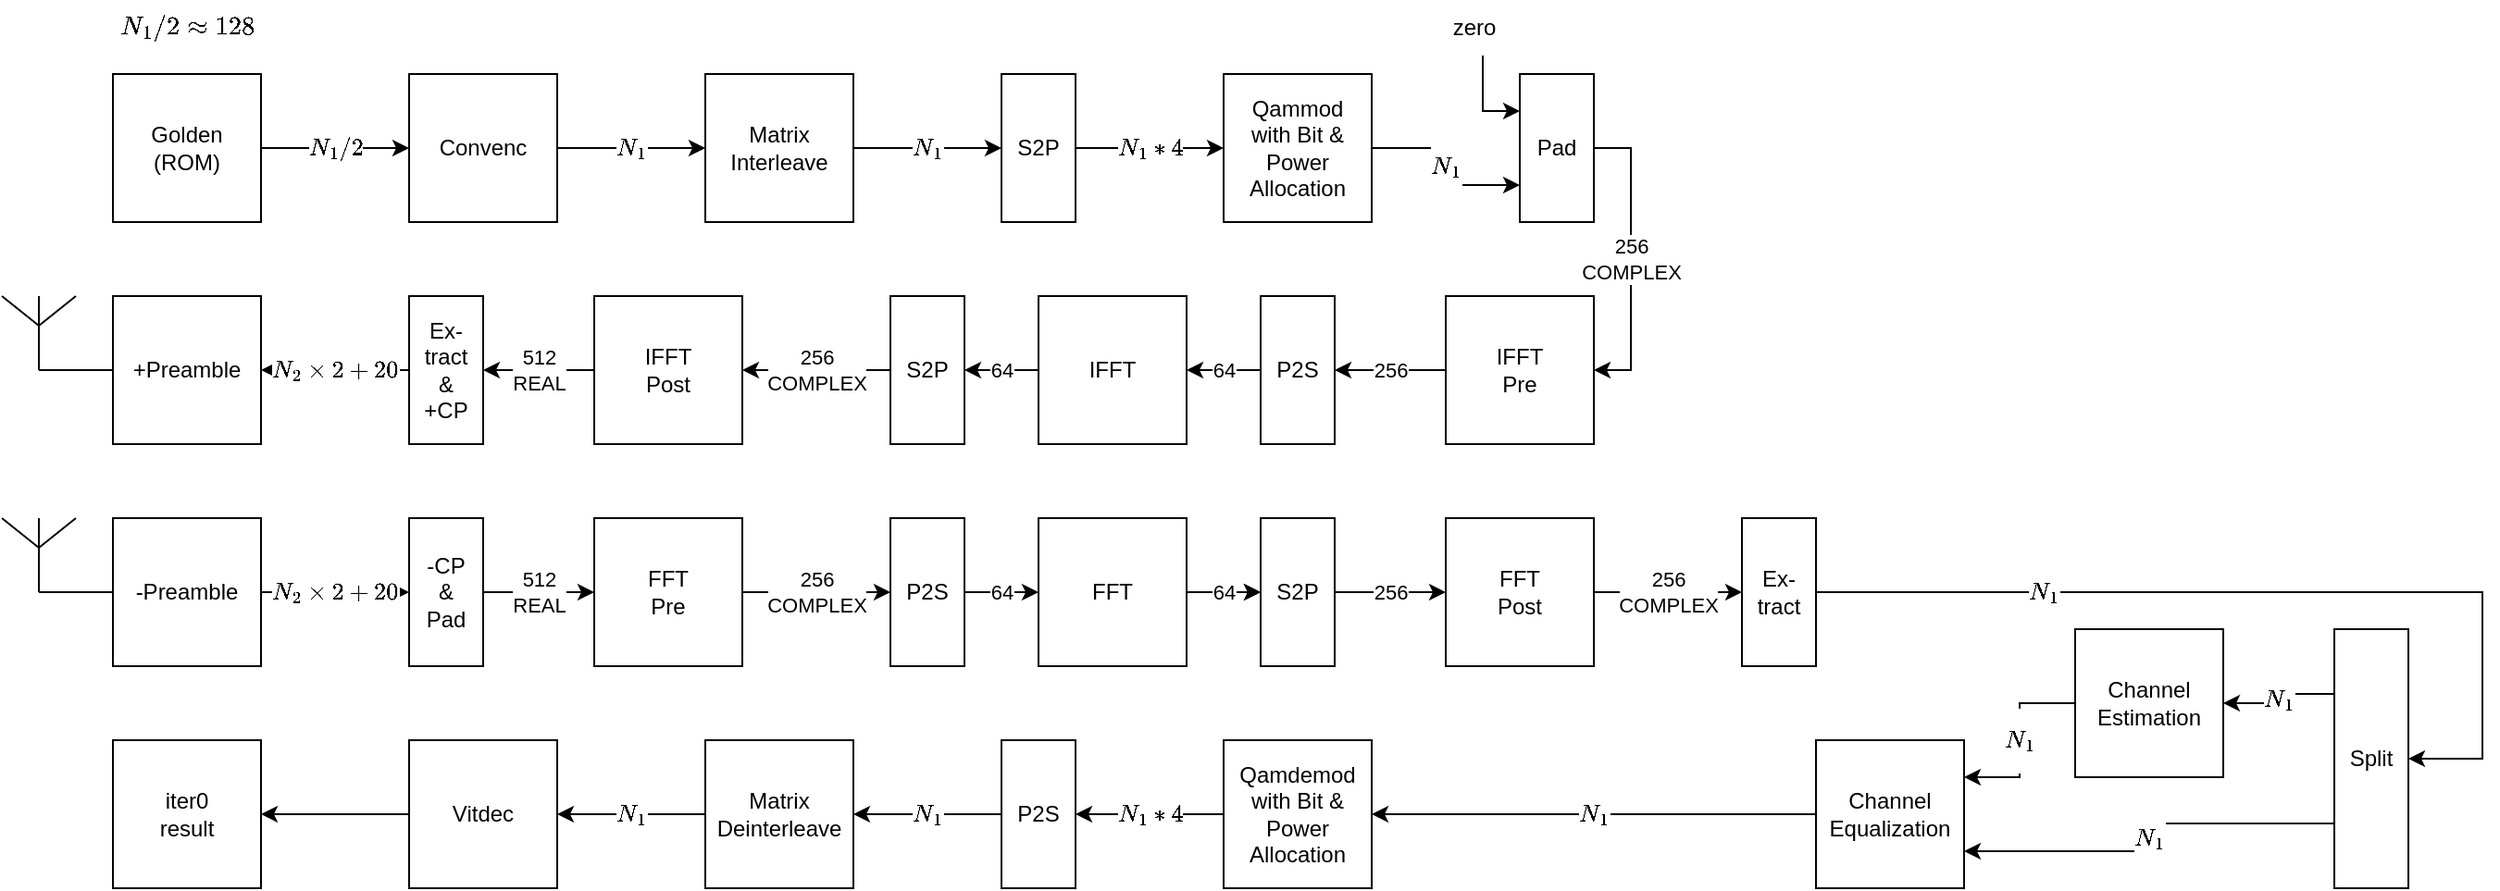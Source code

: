 <mxfile version="20.5.0" type="github">
  <diagram id="UFl60CgdH8m00kz_UivD" name="第 1 页">
    <mxGraphModel dx="1357" dy="768" grid="1" gridSize="10" guides="1" tooltips="1" connect="1" arrows="1" fold="1" page="1" pageScale="1" pageWidth="827" pageHeight="1169" math="0" shadow="0">
      <root>
        <mxCell id="0" />
        <mxCell id="1" parent="0" />
        <mxCell id="wrlIMMfH_xIOd0BWTdvA-1" value="$$N_1 / 2$$" style="edgeStyle=orthogonalEdgeStyle;rounded=0;orthogonalLoop=1;jettySize=auto;html=1;exitX=1;exitY=0.5;exitDx=0;exitDy=0;entryX=0;entryY=0.5;entryDx=0;entryDy=0;" edge="1" parent="1" source="wrlIMMfH_xIOd0BWTdvA-2" target="wrlIMMfH_xIOd0BWTdvA-4">
          <mxGeometry relative="1" as="geometry" />
        </mxCell>
        <mxCell id="wrlIMMfH_xIOd0BWTdvA-2" value="Golden&lt;br&gt;(ROM)" style="rounded=0;whiteSpace=wrap;html=1;" vertex="1" parent="1">
          <mxGeometry x="200" y="80" width="80" height="80" as="geometry" />
        </mxCell>
        <mxCell id="wrlIMMfH_xIOd0BWTdvA-3" value="$$N_1$$" style="edgeStyle=orthogonalEdgeStyle;rounded=0;orthogonalLoop=1;jettySize=auto;html=1;exitX=1;exitY=0.5;exitDx=0;exitDy=0;entryX=0;entryY=0.5;entryDx=0;entryDy=0;" edge="1" parent="1" source="wrlIMMfH_xIOd0BWTdvA-4" target="wrlIMMfH_xIOd0BWTdvA-6">
          <mxGeometry relative="1" as="geometry" />
        </mxCell>
        <mxCell id="wrlIMMfH_xIOd0BWTdvA-4" value="Convenc" style="rounded=0;whiteSpace=wrap;html=1;" vertex="1" parent="1">
          <mxGeometry x="360" y="80" width="80" height="80" as="geometry" />
        </mxCell>
        <mxCell id="wrlIMMfH_xIOd0BWTdvA-5" value="$$N_1$$" style="edgeStyle=orthogonalEdgeStyle;rounded=0;orthogonalLoop=1;jettySize=auto;html=1;exitX=1;exitY=0.5;exitDx=0;exitDy=0;entryX=0;entryY=0.5;entryDx=0;entryDy=0;" edge="1" parent="1" source="wrlIMMfH_xIOd0BWTdvA-6" target="wrlIMMfH_xIOd0BWTdvA-10">
          <mxGeometry relative="1" as="geometry" />
        </mxCell>
        <mxCell id="wrlIMMfH_xIOd0BWTdvA-6" value="Matrix&lt;br&gt;Interleave" style="rounded=0;whiteSpace=wrap;html=1;" vertex="1" parent="1">
          <mxGeometry x="520" y="80" width="80" height="80" as="geometry" />
        </mxCell>
        <mxCell id="wrlIMMfH_xIOd0BWTdvA-7" value="$$N_1$$" style="edgeStyle=orthogonalEdgeStyle;rounded=0;orthogonalLoop=1;jettySize=auto;html=1;exitX=1;exitY=0.5;exitDx=0;exitDy=0;entryX=0;entryY=0.75;entryDx=0;entryDy=0;" edge="1" parent="1" source="wrlIMMfH_xIOd0BWTdvA-8" target="wrlIMMfH_xIOd0BWTdvA-12">
          <mxGeometry relative="1" as="geometry" />
        </mxCell>
        <mxCell id="wrlIMMfH_xIOd0BWTdvA-8" value="Qammod&lt;br&gt;with Bit &amp;amp; Power Allocation" style="rounded=0;whiteSpace=wrap;html=1;" vertex="1" parent="1">
          <mxGeometry x="800" y="80" width="80" height="80" as="geometry" />
        </mxCell>
        <mxCell id="wrlIMMfH_xIOd0BWTdvA-9" value="$$N_1*4$$" style="edgeStyle=orthogonalEdgeStyle;rounded=0;orthogonalLoop=1;jettySize=auto;html=1;exitX=1;exitY=0.5;exitDx=0;exitDy=0;entryX=0;entryY=0.5;entryDx=0;entryDy=0;" edge="1" parent="1" source="wrlIMMfH_xIOd0BWTdvA-10" target="wrlIMMfH_xIOd0BWTdvA-8">
          <mxGeometry relative="1" as="geometry" />
        </mxCell>
        <mxCell id="wrlIMMfH_xIOd0BWTdvA-10" value="S2P" style="rounded=0;whiteSpace=wrap;html=1;" vertex="1" parent="1">
          <mxGeometry x="680" y="80" width="40" height="80" as="geometry" />
        </mxCell>
        <mxCell id="wrlIMMfH_xIOd0BWTdvA-11" value="256&lt;br&gt;COMPLEX" style="edgeStyle=orthogonalEdgeStyle;rounded=0;orthogonalLoop=1;jettySize=auto;html=1;exitX=1;exitY=0.5;exitDx=0;exitDy=0;entryX=1;entryY=0.5;entryDx=0;entryDy=0;" edge="1" parent="1" source="wrlIMMfH_xIOd0BWTdvA-12" target="wrlIMMfH_xIOd0BWTdvA-30">
          <mxGeometry relative="1" as="geometry" />
        </mxCell>
        <mxCell id="wrlIMMfH_xIOd0BWTdvA-12" value="Pad" style="rounded=0;whiteSpace=wrap;html=1;" vertex="1" parent="1">
          <mxGeometry x="960" y="80" width="40" height="80" as="geometry" />
        </mxCell>
        <mxCell id="wrlIMMfH_xIOd0BWTdvA-13" value="64" style="edgeStyle=orthogonalEdgeStyle;rounded=0;orthogonalLoop=1;jettySize=auto;html=1;exitX=0;exitY=0.5;exitDx=0;exitDy=0;entryX=1;entryY=0.5;entryDx=0;entryDy=0;" edge="1" parent="1" source="wrlIMMfH_xIOd0BWTdvA-14" target="wrlIMMfH_xIOd0BWTdvA-61">
          <mxGeometry relative="1" as="geometry" />
        </mxCell>
        <mxCell id="wrlIMMfH_xIOd0BWTdvA-14" value="IFFT" style="rounded=0;whiteSpace=wrap;html=1;" vertex="1" parent="1">
          <mxGeometry x="700" y="200" width="80" height="80" as="geometry" />
        </mxCell>
        <mxCell id="wrlIMMfH_xIOd0BWTdvA-15" style="edgeStyle=orthogonalEdgeStyle;rounded=0;orthogonalLoop=1;jettySize=auto;html=1;entryX=0;entryY=0.25;entryDx=0;entryDy=0;" edge="1" parent="1" source="wrlIMMfH_xIOd0BWTdvA-16" target="wrlIMMfH_xIOd0BWTdvA-12">
          <mxGeometry relative="1" as="geometry">
            <mxPoint x="940" y="70" as="sourcePoint" />
            <Array as="points">
              <mxPoint x="940" y="100" />
            </Array>
          </mxGeometry>
        </mxCell>
        <mxCell id="wrlIMMfH_xIOd0BWTdvA-16" value="zero" style="text;html=1;align=center;verticalAlign=middle;resizable=0;points=[];autosize=1;strokeColor=none;fillColor=none;" vertex="1" parent="1">
          <mxGeometry x="910" y="40" width="50" height="30" as="geometry" />
        </mxCell>
        <mxCell id="wrlIMMfH_xIOd0BWTdvA-17" style="rounded=0;orthogonalLoop=1;jettySize=auto;html=1;exitX=0;exitY=0.5;exitDx=0;exitDy=0;entryX=0.5;entryY=1;entryDx=0;entryDy=0;entryPerimeter=0;endArrow=none;endFill=0;" edge="1" parent="1" source="wrlIMMfH_xIOd0BWTdvA-18" target="wrlIMMfH_xIOd0BWTdvA-21">
          <mxGeometry relative="1" as="geometry" />
        </mxCell>
        <mxCell id="wrlIMMfH_xIOd0BWTdvA-18" value="+Preamble" style="rounded=0;whiteSpace=wrap;html=1;" vertex="1" parent="1">
          <mxGeometry x="200" y="200" width="80" height="80" as="geometry" />
        </mxCell>
        <mxCell id="wrlIMMfH_xIOd0BWTdvA-19" value="512&lt;br&gt;REAL" style="edgeStyle=orthogonalEdgeStyle;rounded=0;orthogonalLoop=1;jettySize=auto;html=1;exitX=0;exitY=0.5;exitDx=0;exitDy=0;entryX=1;entryY=0.5;entryDx=0;entryDy=0;" edge="1" parent="1" source="wrlIMMfH_xIOd0BWTdvA-20" target="wrlIMMfH_xIOd0BWTdvA-32">
          <mxGeometry relative="1" as="geometry" />
        </mxCell>
        <mxCell id="wrlIMMfH_xIOd0BWTdvA-20" value="IFFT&lt;br&gt;Post" style="rounded=0;whiteSpace=wrap;html=1;" vertex="1" parent="1">
          <mxGeometry x="460" y="200" width="80" height="80" as="geometry" />
        </mxCell>
        <mxCell id="wrlIMMfH_xIOd0BWTdvA-21" value="" style="verticalLabelPosition=bottom;shadow=0;dashed=0;align=center;html=1;verticalAlign=top;shape=mxgraph.electrical.radio.aerial_-_antenna_1;" vertex="1" parent="1">
          <mxGeometry x="140" y="200" width="40" height="40" as="geometry" />
        </mxCell>
        <mxCell id="wrlIMMfH_xIOd0BWTdvA-22" style="rounded=0;orthogonalLoop=1;jettySize=auto;html=1;exitX=0;exitY=0.5;exitDx=0;exitDy=0;entryX=0.5;entryY=1;entryDx=0;entryDy=0;entryPerimeter=0;endArrow=none;endFill=0;" edge="1" parent="1" source="wrlIMMfH_xIOd0BWTdvA-24" target="wrlIMMfH_xIOd0BWTdvA-25">
          <mxGeometry relative="1" as="geometry" />
        </mxCell>
        <mxCell id="wrlIMMfH_xIOd0BWTdvA-23" value="$$N_2\times 2+20$$" style="edgeStyle=none;rounded=0;orthogonalLoop=1;jettySize=auto;html=1;exitX=1;exitY=0.5;exitDx=0;exitDy=0;entryX=0;entryY=0.5;entryDx=0;entryDy=0;endArrow=classic;endFill=1;" edge="1" parent="1" source="wrlIMMfH_xIOd0BWTdvA-24" target="wrlIMMfH_xIOd0BWTdvA-34">
          <mxGeometry relative="1" as="geometry" />
        </mxCell>
        <mxCell id="wrlIMMfH_xIOd0BWTdvA-24" value="-Preamble" style="rounded=0;whiteSpace=wrap;html=1;" vertex="1" parent="1">
          <mxGeometry x="200" y="320" width="80" height="80" as="geometry" />
        </mxCell>
        <mxCell id="wrlIMMfH_xIOd0BWTdvA-25" value="" style="verticalLabelPosition=bottom;shadow=0;dashed=0;align=center;html=1;verticalAlign=top;shape=mxgraph.electrical.radio.aerial_-_antenna_1;" vertex="1" parent="1">
          <mxGeometry x="140" y="320" width="40" height="40" as="geometry" />
        </mxCell>
        <mxCell id="wrlIMMfH_xIOd0BWTdvA-26" style="edgeStyle=orthogonalEdgeStyle;rounded=0;orthogonalLoop=1;jettySize=auto;html=1;exitX=1;exitY=0.5;exitDx=0;exitDy=0;entryX=0;entryY=0.5;entryDx=0;entryDy=0;" edge="1" parent="1" source="wrlIMMfH_xIOd0BWTdvA-28" target="wrlIMMfH_xIOd0BWTdvA-65">
          <mxGeometry relative="1" as="geometry" />
        </mxCell>
        <mxCell id="wrlIMMfH_xIOd0BWTdvA-27" value="64" style="edgeStyle=orthogonalEdgeStyle;rounded=0;orthogonalLoop=1;jettySize=auto;html=1;" edge="1" parent="1" source="wrlIMMfH_xIOd0BWTdvA-28" target="wrlIMMfH_xIOd0BWTdvA-65">
          <mxGeometry relative="1" as="geometry" />
        </mxCell>
        <mxCell id="wrlIMMfH_xIOd0BWTdvA-28" value="FFT" style="rounded=0;whiteSpace=wrap;html=1;" vertex="1" parent="1">
          <mxGeometry x="700" y="320" width="80" height="80" as="geometry" />
        </mxCell>
        <mxCell id="wrlIMMfH_xIOd0BWTdvA-29" value="256" style="edgeStyle=orthogonalEdgeStyle;rounded=0;orthogonalLoop=1;jettySize=auto;html=1;exitX=0;exitY=0.5;exitDx=0;exitDy=0;" edge="1" parent="1" source="wrlIMMfH_xIOd0BWTdvA-30" target="wrlIMMfH_xIOd0BWTdvA-59">
          <mxGeometry relative="1" as="geometry" />
        </mxCell>
        <mxCell id="wrlIMMfH_xIOd0BWTdvA-30" value="IFFT&lt;br&gt;Pre" style="rounded=0;whiteSpace=wrap;html=1;" vertex="1" parent="1">
          <mxGeometry x="920" y="200" width="80" height="80" as="geometry" />
        </mxCell>
        <mxCell id="wrlIMMfH_xIOd0BWTdvA-31" value="$$N_2\times 2+20$$" style="edgeStyle=none;rounded=0;orthogonalLoop=1;jettySize=auto;html=1;exitX=0;exitY=0.5;exitDx=0;exitDy=0;entryX=1;entryY=0.5;entryDx=0;entryDy=0;endArrow=classic;endFill=1;" edge="1" parent="1" source="wrlIMMfH_xIOd0BWTdvA-32" target="wrlIMMfH_xIOd0BWTdvA-18">
          <mxGeometry relative="1" as="geometry" />
        </mxCell>
        <mxCell id="wrlIMMfH_xIOd0BWTdvA-32" value="Ex-&lt;br&gt;tract&lt;br&gt;&amp;amp;&lt;br&gt;+CP" style="rounded=0;whiteSpace=wrap;html=1;" vertex="1" parent="1">
          <mxGeometry x="360" y="200" width="40" height="80" as="geometry" />
        </mxCell>
        <mxCell id="wrlIMMfH_xIOd0BWTdvA-33" value="512&lt;br&gt;REAL" style="edgeStyle=none;rounded=0;orthogonalLoop=1;jettySize=auto;html=1;exitX=1;exitY=0.5;exitDx=0;exitDy=0;entryX=0;entryY=0.5;entryDx=0;entryDy=0;endArrow=classic;endFill=1;" edge="1" parent="1" source="wrlIMMfH_xIOd0BWTdvA-34" target="wrlIMMfH_xIOd0BWTdvA-38">
          <mxGeometry relative="1" as="geometry" />
        </mxCell>
        <mxCell id="wrlIMMfH_xIOd0BWTdvA-34" value="-CP&lt;br&gt;&amp;amp;&lt;br&gt;Pad" style="rounded=0;whiteSpace=wrap;html=1;" vertex="1" parent="1">
          <mxGeometry x="360" y="320" width="40" height="80" as="geometry" />
        </mxCell>
        <mxCell id="wrlIMMfH_xIOd0BWTdvA-35" value="256&lt;br&gt;COMPLEX" style="edgeStyle=none;rounded=0;orthogonalLoop=1;jettySize=auto;html=1;exitX=1;exitY=0.5;exitDx=0;exitDy=0;entryX=0;entryY=0.5;entryDx=0;entryDy=0;endArrow=classic;endFill=1;" edge="1" parent="1" source="wrlIMMfH_xIOd0BWTdvA-36" target="wrlIMMfH_xIOd0BWTdvA-40">
          <mxGeometry relative="1" as="geometry" />
        </mxCell>
        <mxCell id="wrlIMMfH_xIOd0BWTdvA-36" value="FFT&lt;br&gt;Post" style="rounded=0;whiteSpace=wrap;html=1;" vertex="1" parent="1">
          <mxGeometry x="920" y="320" width="80" height="80" as="geometry" />
        </mxCell>
        <mxCell id="wrlIMMfH_xIOd0BWTdvA-37" value="256&lt;br&gt;COMPLEX" style="edgeStyle=orthogonalEdgeStyle;rounded=0;orthogonalLoop=1;jettySize=auto;html=1;exitX=1;exitY=0.5;exitDx=0;exitDy=0;entryX=0;entryY=0.5;entryDx=0;entryDy=0;" edge="1" parent="1" source="wrlIMMfH_xIOd0BWTdvA-38" target="wrlIMMfH_xIOd0BWTdvA-63">
          <mxGeometry relative="1" as="geometry" />
        </mxCell>
        <mxCell id="wrlIMMfH_xIOd0BWTdvA-38" value="FFT&lt;br&gt;Pre" style="rounded=0;whiteSpace=wrap;html=1;" vertex="1" parent="1">
          <mxGeometry x="460" y="320" width="80" height="80" as="geometry" />
        </mxCell>
        <mxCell id="wrlIMMfH_xIOd0BWTdvA-39" value="$$N_1$$" style="edgeStyle=orthogonalEdgeStyle;rounded=0;orthogonalLoop=1;jettySize=auto;html=1;exitX=1;exitY=0.5;exitDx=0;exitDy=0;entryX=1;entryY=0.5;entryDx=0;entryDy=0;endArrow=classic;endFill=1;" edge="1" parent="1" source="wrlIMMfH_xIOd0BWTdvA-40" target="wrlIMMfH_xIOd0BWTdvA-43">
          <mxGeometry x="-0.5" relative="1" as="geometry">
            <mxPoint x="1000" y="480" as="targetPoint" />
            <Array as="points">
              <mxPoint x="1480" y="360" />
              <mxPoint x="1480" y="450" />
            </Array>
            <mxPoint as="offset" />
          </mxGeometry>
        </mxCell>
        <mxCell id="wrlIMMfH_xIOd0BWTdvA-40" value="Ex-&lt;br&gt;tract" style="rounded=0;whiteSpace=wrap;html=1;" vertex="1" parent="1">
          <mxGeometry x="1080" y="320" width="40" height="80" as="geometry" />
        </mxCell>
        <mxCell id="wrlIMMfH_xIOd0BWTdvA-41" value="$$N_1$$" style="edgeStyle=orthogonalEdgeStyle;rounded=0;orthogonalLoop=1;jettySize=auto;html=1;exitX=0;exitY=0.25;exitDx=0;exitDy=0;entryX=1;entryY=0.5;entryDx=0;entryDy=0;endArrow=classic;endFill=1;" edge="1" parent="1" source="wrlIMMfH_xIOd0BWTdvA-43" target="wrlIMMfH_xIOd0BWTdvA-45">
          <mxGeometry relative="1" as="geometry" />
        </mxCell>
        <mxCell id="wrlIMMfH_xIOd0BWTdvA-42" value="$$N_1$$" style="edgeStyle=orthogonalEdgeStyle;rounded=0;orthogonalLoop=1;jettySize=auto;html=1;exitX=0;exitY=0.75;exitDx=0;exitDy=0;entryX=1;entryY=0.75;entryDx=0;entryDy=0;endArrow=classic;endFill=1;" edge="1" parent="1" source="wrlIMMfH_xIOd0BWTdvA-43" target="wrlIMMfH_xIOd0BWTdvA-47">
          <mxGeometry relative="1" as="geometry">
            <mxPoint x="1400" y="480" as="sourcePoint" />
          </mxGeometry>
        </mxCell>
        <mxCell id="wrlIMMfH_xIOd0BWTdvA-43" value="Split" style="rounded=0;whiteSpace=wrap;html=1;" vertex="1" parent="1">
          <mxGeometry x="1400" y="380" width="40" height="140" as="geometry" />
        </mxCell>
        <mxCell id="wrlIMMfH_xIOd0BWTdvA-44" value="$$N_1$$" style="edgeStyle=orthogonalEdgeStyle;rounded=0;orthogonalLoop=1;jettySize=auto;html=1;exitX=0;exitY=0.5;exitDx=0;exitDy=0;entryX=1;entryY=0.25;entryDx=0;entryDy=0;endArrow=classic;endFill=1;" edge="1" parent="1" source="wrlIMMfH_xIOd0BWTdvA-45" target="wrlIMMfH_xIOd0BWTdvA-47">
          <mxGeometry relative="1" as="geometry">
            <mxPoint x="1240" y="420" as="sourcePoint" />
          </mxGeometry>
        </mxCell>
        <mxCell id="wrlIMMfH_xIOd0BWTdvA-45" value="Channel&lt;br&gt;Estimation" style="rounded=0;whiteSpace=wrap;html=1;" vertex="1" parent="1">
          <mxGeometry x="1260" y="380" width="80" height="80" as="geometry" />
        </mxCell>
        <mxCell id="wrlIMMfH_xIOd0BWTdvA-46" value="$$N_1$$" style="edgeStyle=orthogonalEdgeStyle;rounded=0;orthogonalLoop=1;jettySize=auto;html=1;exitX=0;exitY=0.5;exitDx=0;exitDy=0;entryX=1;entryY=0.5;entryDx=0;entryDy=0;endArrow=classic;endFill=1;" edge="1" parent="1" source="wrlIMMfH_xIOd0BWTdvA-47" target="wrlIMMfH_xIOd0BWTdvA-50">
          <mxGeometry relative="1" as="geometry">
            <mxPoint x="1000" y="480" as="targetPoint" />
          </mxGeometry>
        </mxCell>
        <mxCell id="wrlIMMfH_xIOd0BWTdvA-47" value="Channel&lt;br&gt;Equalization" style="rounded=0;whiteSpace=wrap;html=1;" vertex="1" parent="1">
          <mxGeometry x="1120" y="440" width="80" height="80" as="geometry" />
        </mxCell>
        <mxCell id="wrlIMMfH_xIOd0BWTdvA-48" value="$$N_1 / 2 \approx 128$$" style="text;html=1;align=center;verticalAlign=middle;resizable=0;points=[];autosize=1;strokeColor=none;fillColor=none;" vertex="1" parent="1">
          <mxGeometry x="160" y="40" width="160" height="30" as="geometry" />
        </mxCell>
        <mxCell id="wrlIMMfH_xIOd0BWTdvA-49" value="$$N_1*4$$" style="edgeStyle=orthogonalEdgeStyle;rounded=0;orthogonalLoop=1;jettySize=auto;html=1;exitX=0;exitY=0.5;exitDx=0;exitDy=0;entryX=1;entryY=0.5;entryDx=0;entryDy=0;endArrow=classic;endFill=1;" edge="1" parent="1" source="wrlIMMfH_xIOd0BWTdvA-50" target="wrlIMMfH_xIOd0BWTdvA-52">
          <mxGeometry relative="1" as="geometry" />
        </mxCell>
        <mxCell id="wrlIMMfH_xIOd0BWTdvA-50" value="Qamdemod&lt;br&gt;with Bit &amp;amp; Power Allocation" style="rounded=0;whiteSpace=wrap;html=1;" vertex="1" parent="1">
          <mxGeometry x="800" y="440" width="80" height="80" as="geometry" />
        </mxCell>
        <mxCell id="wrlIMMfH_xIOd0BWTdvA-51" value="$$N_1$$" style="edgeStyle=orthogonalEdgeStyle;rounded=0;orthogonalLoop=1;jettySize=auto;html=1;exitX=0;exitY=0.5;exitDx=0;exitDy=0;entryX=1;entryY=0.5;entryDx=0;entryDy=0;endArrow=classic;endFill=1;" edge="1" parent="1" source="wrlIMMfH_xIOd0BWTdvA-52" target="wrlIMMfH_xIOd0BWTdvA-54">
          <mxGeometry relative="1" as="geometry" />
        </mxCell>
        <mxCell id="wrlIMMfH_xIOd0BWTdvA-52" value="P2S" style="rounded=0;whiteSpace=wrap;html=1;" vertex="1" parent="1">
          <mxGeometry x="680" y="440" width="40" height="80" as="geometry" />
        </mxCell>
        <mxCell id="wrlIMMfH_xIOd0BWTdvA-53" value="$$N_1$$" style="edgeStyle=orthogonalEdgeStyle;rounded=0;orthogonalLoop=1;jettySize=auto;html=1;exitX=0;exitY=0.5;exitDx=0;exitDy=0;entryX=1;entryY=0.5;entryDx=0;entryDy=0;endArrow=classic;endFill=1;" edge="1" parent="1" source="wrlIMMfH_xIOd0BWTdvA-54" target="wrlIMMfH_xIOd0BWTdvA-56">
          <mxGeometry relative="1" as="geometry" />
        </mxCell>
        <mxCell id="wrlIMMfH_xIOd0BWTdvA-54" value="Matrix&lt;br&gt;Deinterleave" style="rounded=0;whiteSpace=wrap;html=1;" vertex="1" parent="1">
          <mxGeometry x="520" y="440" width="80" height="80" as="geometry" />
        </mxCell>
        <mxCell id="wrlIMMfH_xIOd0BWTdvA-55" style="edgeStyle=orthogonalEdgeStyle;rounded=0;orthogonalLoop=1;jettySize=auto;html=1;exitX=0;exitY=0.5;exitDx=0;exitDy=0;entryX=1;entryY=0.5;entryDx=0;entryDy=0;endArrow=classic;endFill=1;" edge="1" parent="1" source="wrlIMMfH_xIOd0BWTdvA-56" target="wrlIMMfH_xIOd0BWTdvA-57">
          <mxGeometry relative="1" as="geometry" />
        </mxCell>
        <mxCell id="wrlIMMfH_xIOd0BWTdvA-56" value="Vitdec" style="rounded=0;whiteSpace=wrap;html=1;" vertex="1" parent="1">
          <mxGeometry x="360" y="440" width="80" height="80" as="geometry" />
        </mxCell>
        <mxCell id="wrlIMMfH_xIOd0BWTdvA-57" value="iter0&lt;br&gt;result" style="rounded=0;whiteSpace=wrap;html=1;" vertex="1" parent="1">
          <mxGeometry x="200" y="440" width="80" height="80" as="geometry" />
        </mxCell>
        <mxCell id="wrlIMMfH_xIOd0BWTdvA-58" value="64" style="edgeStyle=orthogonalEdgeStyle;rounded=0;orthogonalLoop=1;jettySize=auto;html=1;exitX=0;exitY=0.5;exitDx=0;exitDy=0;entryX=1;entryY=0.5;entryDx=0;entryDy=0;" edge="1" parent="1" source="wrlIMMfH_xIOd0BWTdvA-59" target="wrlIMMfH_xIOd0BWTdvA-14">
          <mxGeometry relative="1" as="geometry" />
        </mxCell>
        <mxCell id="wrlIMMfH_xIOd0BWTdvA-59" value="P2S" style="rounded=0;whiteSpace=wrap;html=1;" vertex="1" parent="1">
          <mxGeometry x="820" y="200" width="40" height="80" as="geometry" />
        </mxCell>
        <mxCell id="wrlIMMfH_xIOd0BWTdvA-60" value="256&lt;br&gt;COMPLEX" style="edgeStyle=orthogonalEdgeStyle;rounded=0;orthogonalLoop=1;jettySize=auto;html=1;exitX=0;exitY=0.5;exitDx=0;exitDy=0;entryX=1;entryY=0.5;entryDx=0;entryDy=0;" edge="1" parent="1" source="wrlIMMfH_xIOd0BWTdvA-61" target="wrlIMMfH_xIOd0BWTdvA-20">
          <mxGeometry relative="1" as="geometry" />
        </mxCell>
        <mxCell id="wrlIMMfH_xIOd0BWTdvA-61" value="S2P" style="rounded=0;whiteSpace=wrap;html=1;" vertex="1" parent="1">
          <mxGeometry x="620" y="200" width="40" height="80" as="geometry" />
        </mxCell>
        <mxCell id="wrlIMMfH_xIOd0BWTdvA-62" value="64" style="edgeStyle=orthogonalEdgeStyle;rounded=0;orthogonalLoop=1;jettySize=auto;html=1;exitX=1;exitY=0.5;exitDx=0;exitDy=0;entryX=0;entryY=0.5;entryDx=0;entryDy=0;" edge="1" parent="1" source="wrlIMMfH_xIOd0BWTdvA-63" target="wrlIMMfH_xIOd0BWTdvA-28">
          <mxGeometry relative="1" as="geometry" />
        </mxCell>
        <mxCell id="wrlIMMfH_xIOd0BWTdvA-63" value="P2S" style="rounded=0;whiteSpace=wrap;html=1;" vertex="1" parent="1">
          <mxGeometry x="620" y="320" width="40" height="80" as="geometry" />
        </mxCell>
        <mxCell id="wrlIMMfH_xIOd0BWTdvA-64" value="256" style="edgeStyle=orthogonalEdgeStyle;rounded=0;orthogonalLoop=1;jettySize=auto;html=1;exitX=1;exitY=0.5;exitDx=0;exitDy=0;entryX=0;entryY=0.5;entryDx=0;entryDy=0;" edge="1" parent="1" source="wrlIMMfH_xIOd0BWTdvA-65" target="wrlIMMfH_xIOd0BWTdvA-36">
          <mxGeometry relative="1" as="geometry" />
        </mxCell>
        <mxCell id="wrlIMMfH_xIOd0BWTdvA-65" value="S2P" style="rounded=0;whiteSpace=wrap;html=1;" vertex="1" parent="1">
          <mxGeometry x="820" y="320" width="40" height="80" as="geometry" />
        </mxCell>
      </root>
    </mxGraphModel>
  </diagram>
</mxfile>
